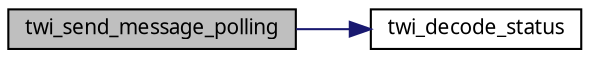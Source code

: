 digraph G
{
  edge [fontname="FreeSans.ttf",fontsize=10,labelfontname="FreeSans.ttf",labelfontsize=10];
  node [fontname="FreeSans.ttf",fontsize=10,shape=record];
  rankdir=LR;
  Node1 [label="twi_send_message_polling",height=0.2,width=0.4,color="black", fillcolor="grey75", style="filled" fontcolor="black"];
  Node1 -> Node2 [color="midnightblue",fontsize=10,style="solid",fontname="FreeSans.ttf"];
  Node2 [label="twi_decode_status",height=0.2,width=0.4,color="black", fillcolor="white", style="filled",URL="$twi__lib_8c.html#91d39e1e3705958971abf8cecd865394"];
}
